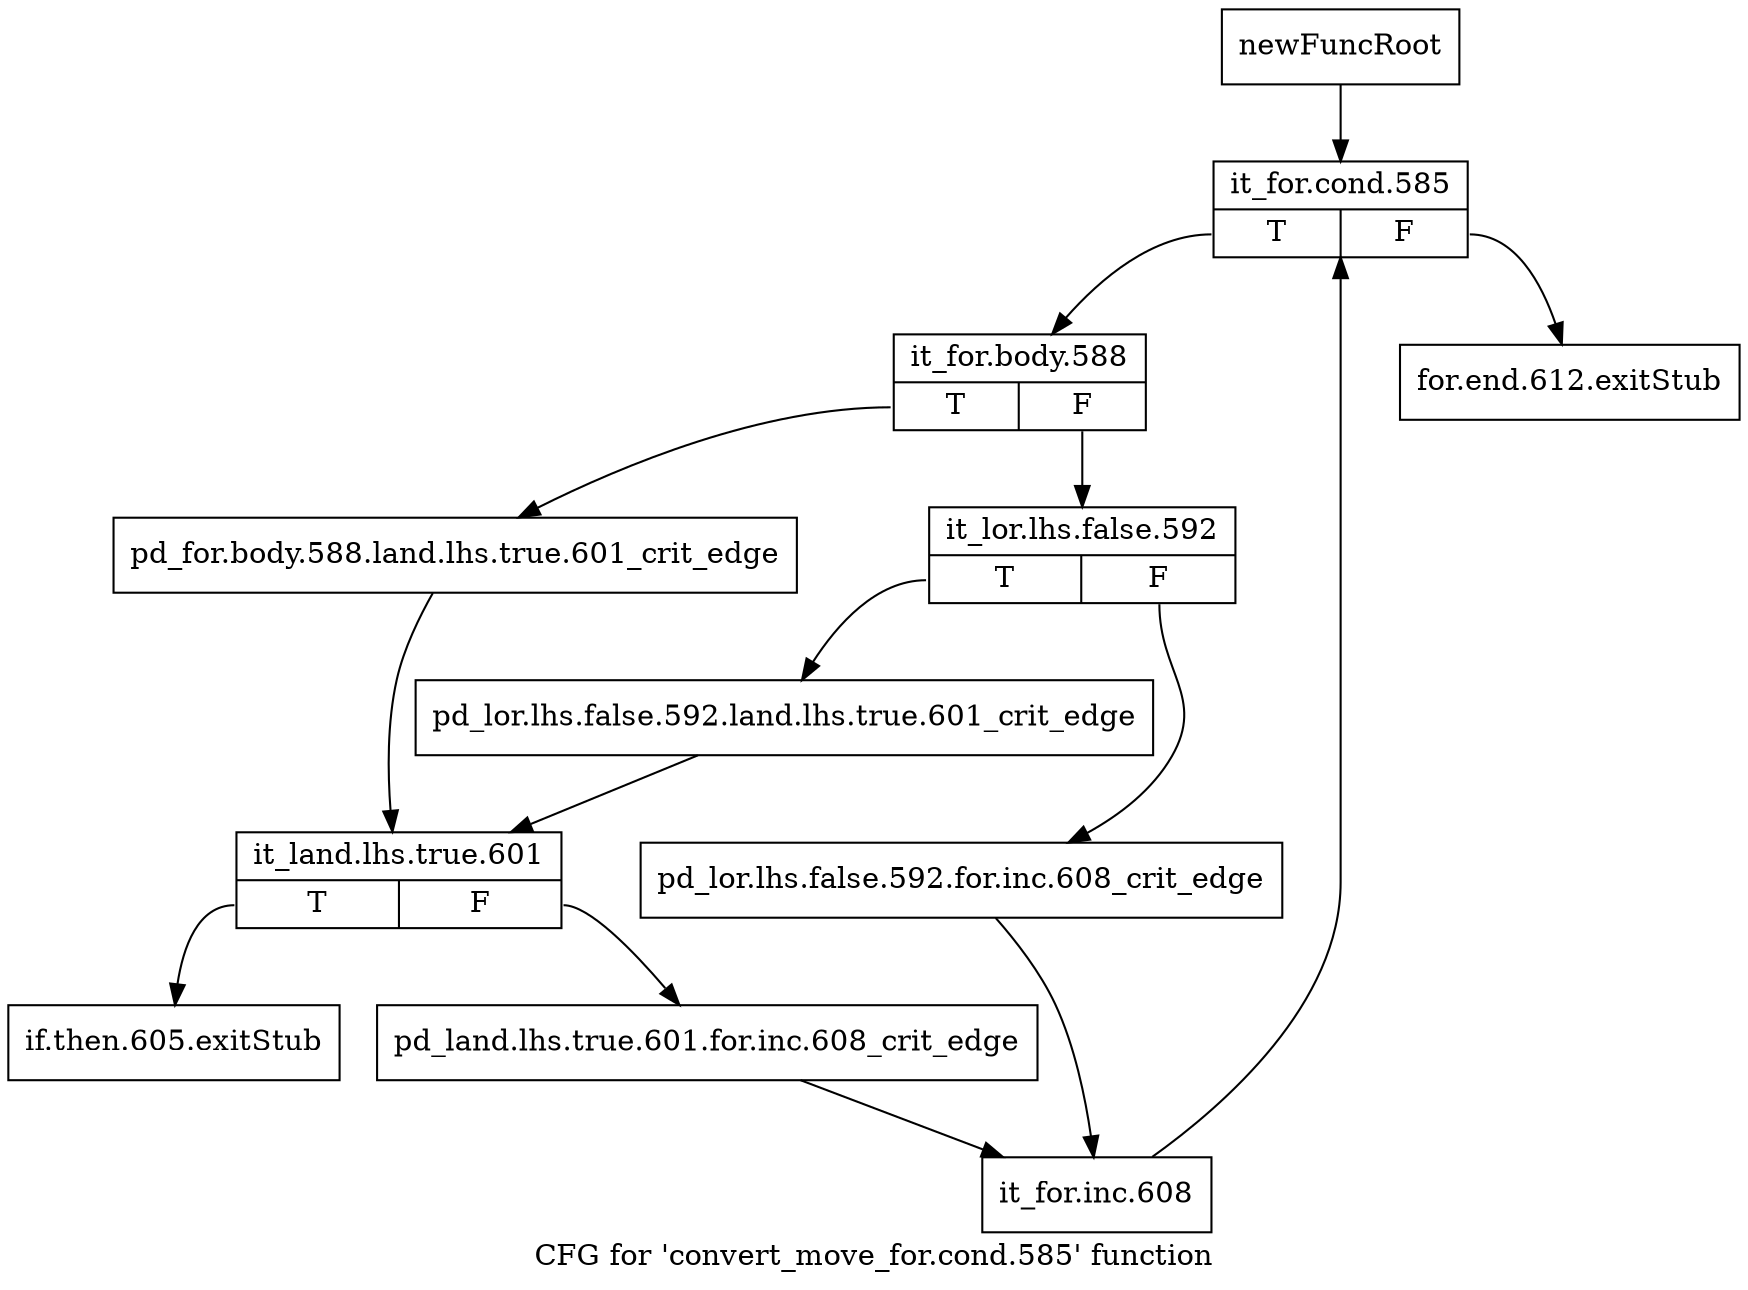 digraph "CFG for 'convert_move_for.cond.585' function" {
	label="CFG for 'convert_move_for.cond.585' function";

	Node0xad18270 [shape=record,label="{newFuncRoot}"];
	Node0xad18270 -> Node0xad41430;
	Node0xad41390 [shape=record,label="{for.end.612.exitStub}"];
	Node0xad413e0 [shape=record,label="{if.then.605.exitStub}"];
	Node0xad41430 [shape=record,label="{it_for.cond.585|{<s0>T|<s1>F}}"];
	Node0xad41430:s0 -> Node0xad41480;
	Node0xad41430:s1 -> Node0xad41390;
	Node0xad41480 [shape=record,label="{it_for.body.588|{<s0>T|<s1>F}}"];
	Node0xad41480:s0 -> Node0xad415c0;
	Node0xad41480:s1 -> Node0xad414d0;
	Node0xad414d0 [shape=record,label="{it_lor.lhs.false.592|{<s0>T|<s1>F}}"];
	Node0xad414d0:s0 -> Node0xad41570;
	Node0xad414d0:s1 -> Node0xad41520;
	Node0xad41520 [shape=record,label="{pd_lor.lhs.false.592.for.inc.608_crit_edge}"];
	Node0xad41520 -> Node0xad416b0;
	Node0xad41570 [shape=record,label="{pd_lor.lhs.false.592.land.lhs.true.601_crit_edge}"];
	Node0xad41570 -> Node0xad41610;
	Node0xad415c0 [shape=record,label="{pd_for.body.588.land.lhs.true.601_crit_edge}"];
	Node0xad415c0 -> Node0xad41610;
	Node0xad41610 [shape=record,label="{it_land.lhs.true.601|{<s0>T|<s1>F}}"];
	Node0xad41610:s0 -> Node0xad413e0;
	Node0xad41610:s1 -> Node0xad41660;
	Node0xad41660 [shape=record,label="{pd_land.lhs.true.601.for.inc.608_crit_edge}"];
	Node0xad41660 -> Node0xad416b0;
	Node0xad416b0 [shape=record,label="{it_for.inc.608}"];
	Node0xad416b0 -> Node0xad41430;
}
